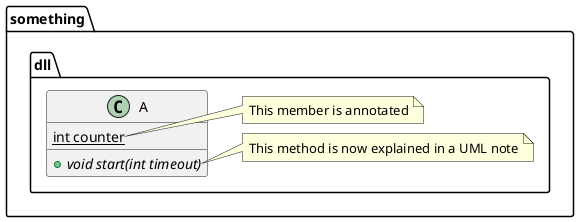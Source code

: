 @startuml something


package something.dll {

    class A {
        {static} int counter
        +void {abstract} start(int timeout)
    }
    note right of A::counter
    This member is annotated
    end note
    note right of A::start
    This method is now explained in a UML note
    end note

}


@enduml